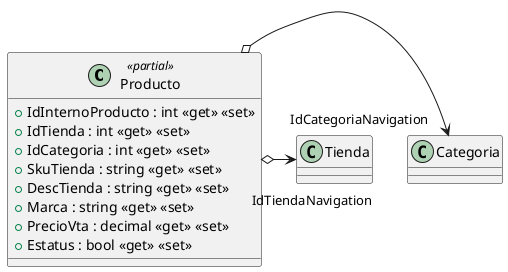 @startuml
class Producto <<partial>> {
    + IdInternoProducto : int <<get>> <<set>>
    + IdTienda : int <<get>> <<set>>
    + IdCategoria : int <<get>> <<set>>
    + SkuTienda : string <<get>> <<set>>
    + DescTienda : string <<get>> <<set>>
    + Marca : string <<get>> <<set>>
    + PrecioVta : decimal <<get>> <<set>>
    + Estatus : bool <<get>> <<set>>
}
Producto o-> "IdCategoriaNavigation" Categoria
Producto o-> "IdTiendaNavigation" Tienda
@enduml
